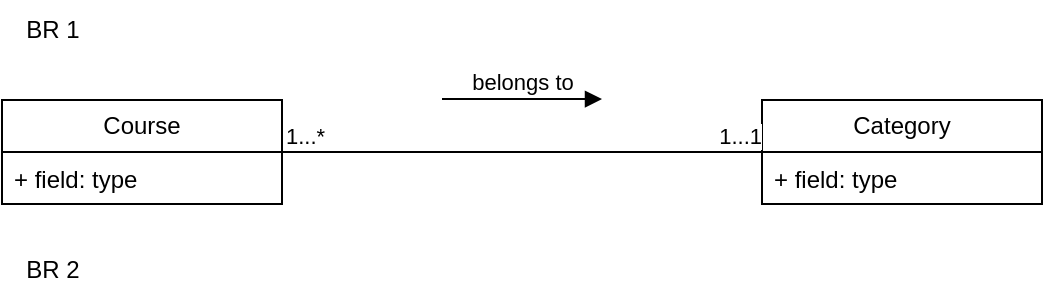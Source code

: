 <mxfile version="24.0.6" type="github">
  <diagram name="Page-1" id="MTjeLy3U45BfAdObzI13">
    <mxGraphModel dx="660" dy="378" grid="1" gridSize="10" guides="1" tooltips="1" connect="1" arrows="1" fold="1" page="1" pageScale="1" pageWidth="850" pageHeight="1100" math="0" shadow="0">
      <root>
        <mxCell id="0" />
        <mxCell id="1" parent="0" />
        <mxCell id="DxMNpQZd0qfkA6DI-D3J-1" value="BR 1" style="text;html=1;align=center;verticalAlign=middle;resizable=0;points=[];autosize=1;strokeColor=none;fillColor=none;" parent="1" vertex="1">
          <mxGeometry x="40" y="10" width="50" height="30" as="geometry" />
        </mxCell>
        <mxCell id="diXmRXILQM5WgNk_dZt5-1" value="Course" style="swimlane;fontStyle=0;childLayout=stackLayout;horizontal=1;startSize=26;fillColor=none;horizontalStack=0;resizeParent=1;resizeParentMax=0;resizeLast=0;collapsible=1;marginBottom=0;whiteSpace=wrap;html=1;" vertex="1" parent="1">
          <mxGeometry x="40" y="60" width="140" height="52" as="geometry" />
        </mxCell>
        <mxCell id="diXmRXILQM5WgNk_dZt5-2" value="+ field: type" style="text;strokeColor=none;fillColor=none;align=left;verticalAlign=top;spacingLeft=4;spacingRight=4;overflow=hidden;rotatable=0;points=[[0,0.5],[1,0.5]];portConstraint=eastwest;whiteSpace=wrap;html=1;" vertex="1" parent="diXmRXILQM5WgNk_dZt5-1">
          <mxGeometry y="26" width="140" height="26" as="geometry" />
        </mxCell>
        <mxCell id="diXmRXILQM5WgNk_dZt5-5" value="Category" style="swimlane;fontStyle=0;childLayout=stackLayout;horizontal=1;startSize=26;fillColor=none;horizontalStack=0;resizeParent=1;resizeParentMax=0;resizeLast=0;collapsible=1;marginBottom=0;whiteSpace=wrap;html=1;" vertex="1" parent="1">
          <mxGeometry x="420" y="60" width="140" height="52" as="geometry" />
        </mxCell>
        <mxCell id="diXmRXILQM5WgNk_dZt5-6" value="+ field: type" style="text;strokeColor=none;fillColor=none;align=left;verticalAlign=top;spacingLeft=4;spacingRight=4;overflow=hidden;rotatable=0;points=[[0,0.5],[1,0.5]];portConstraint=eastwest;whiteSpace=wrap;html=1;" vertex="1" parent="diXmRXILQM5WgNk_dZt5-5">
          <mxGeometry y="26" width="140" height="26" as="geometry" />
        </mxCell>
        <mxCell id="diXmRXILQM5WgNk_dZt5-10" value="belongs to" style="html=1;verticalAlign=bottom;endArrow=block;curved=0;rounded=0;" edge="1" parent="1">
          <mxGeometry width="80" relative="1" as="geometry">
            <mxPoint x="260" y="59.52" as="sourcePoint" />
            <mxPoint x="340" y="59.52" as="targetPoint" />
          </mxGeometry>
        </mxCell>
        <mxCell id="diXmRXILQM5WgNk_dZt5-11" value="" style="endArrow=none;html=1;edgeStyle=orthogonalEdgeStyle;rounded=0;" edge="1" parent="1" source="diXmRXILQM5WgNk_dZt5-1" target="diXmRXILQM5WgNk_dZt5-5">
          <mxGeometry relative="1" as="geometry">
            <mxPoint x="240" y="160" as="sourcePoint" />
            <mxPoint x="400" y="160" as="targetPoint" />
          </mxGeometry>
        </mxCell>
        <mxCell id="diXmRXILQM5WgNk_dZt5-12" value="1...*" style="edgeLabel;resizable=0;html=1;align=left;verticalAlign=bottom;" connectable="0" vertex="1" parent="diXmRXILQM5WgNk_dZt5-11">
          <mxGeometry x="-1" relative="1" as="geometry" />
        </mxCell>
        <mxCell id="diXmRXILQM5WgNk_dZt5-13" value="1...1" style="edgeLabel;resizable=0;html=1;align=right;verticalAlign=bottom;" connectable="0" vertex="1" parent="diXmRXILQM5WgNk_dZt5-11">
          <mxGeometry x="1" relative="1" as="geometry" />
        </mxCell>
        <mxCell id="diXmRXILQM5WgNk_dZt5-14" value="BR 2" style="text;html=1;align=center;verticalAlign=middle;resizable=0;points=[];autosize=1;strokeColor=none;fillColor=none;" vertex="1" parent="1">
          <mxGeometry x="40" y="130" width="50" height="30" as="geometry" />
        </mxCell>
      </root>
    </mxGraphModel>
  </diagram>
</mxfile>

